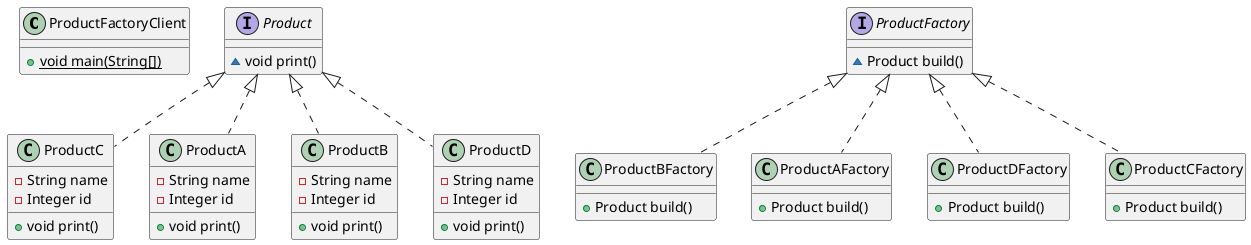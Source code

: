 @startuml
class ProductFactoryClient {
+ {static} void main(String[])
}
class ProductC {
- String name
- Integer id
+ void print()
}
class ProductBFactory {
+ Product build()
}
class ProductA {
- String name
- Integer id
+ void print()
}
class ProductB {
- String name
- Integer id
+ void print()
}
interface ProductFactory {
~ Product build()
}
class ProductD {
- String name
- Integer id
+ void print()
}
interface Product {
~ void print()
}
class ProductAFactory {
+ Product build()
}
class ProductDFactory {
+ Product build()
}
class ProductCFactory {
+ Product build()
}


Product <|.. ProductC
ProductFactory <|.. ProductBFactory
Product <|.. ProductA
Product <|.. ProductB
Product <|.. ProductD
ProductFactory <|.. ProductAFactory
ProductFactory <|.. ProductDFactory
ProductFactory <|.. ProductCFactory
@enduml
